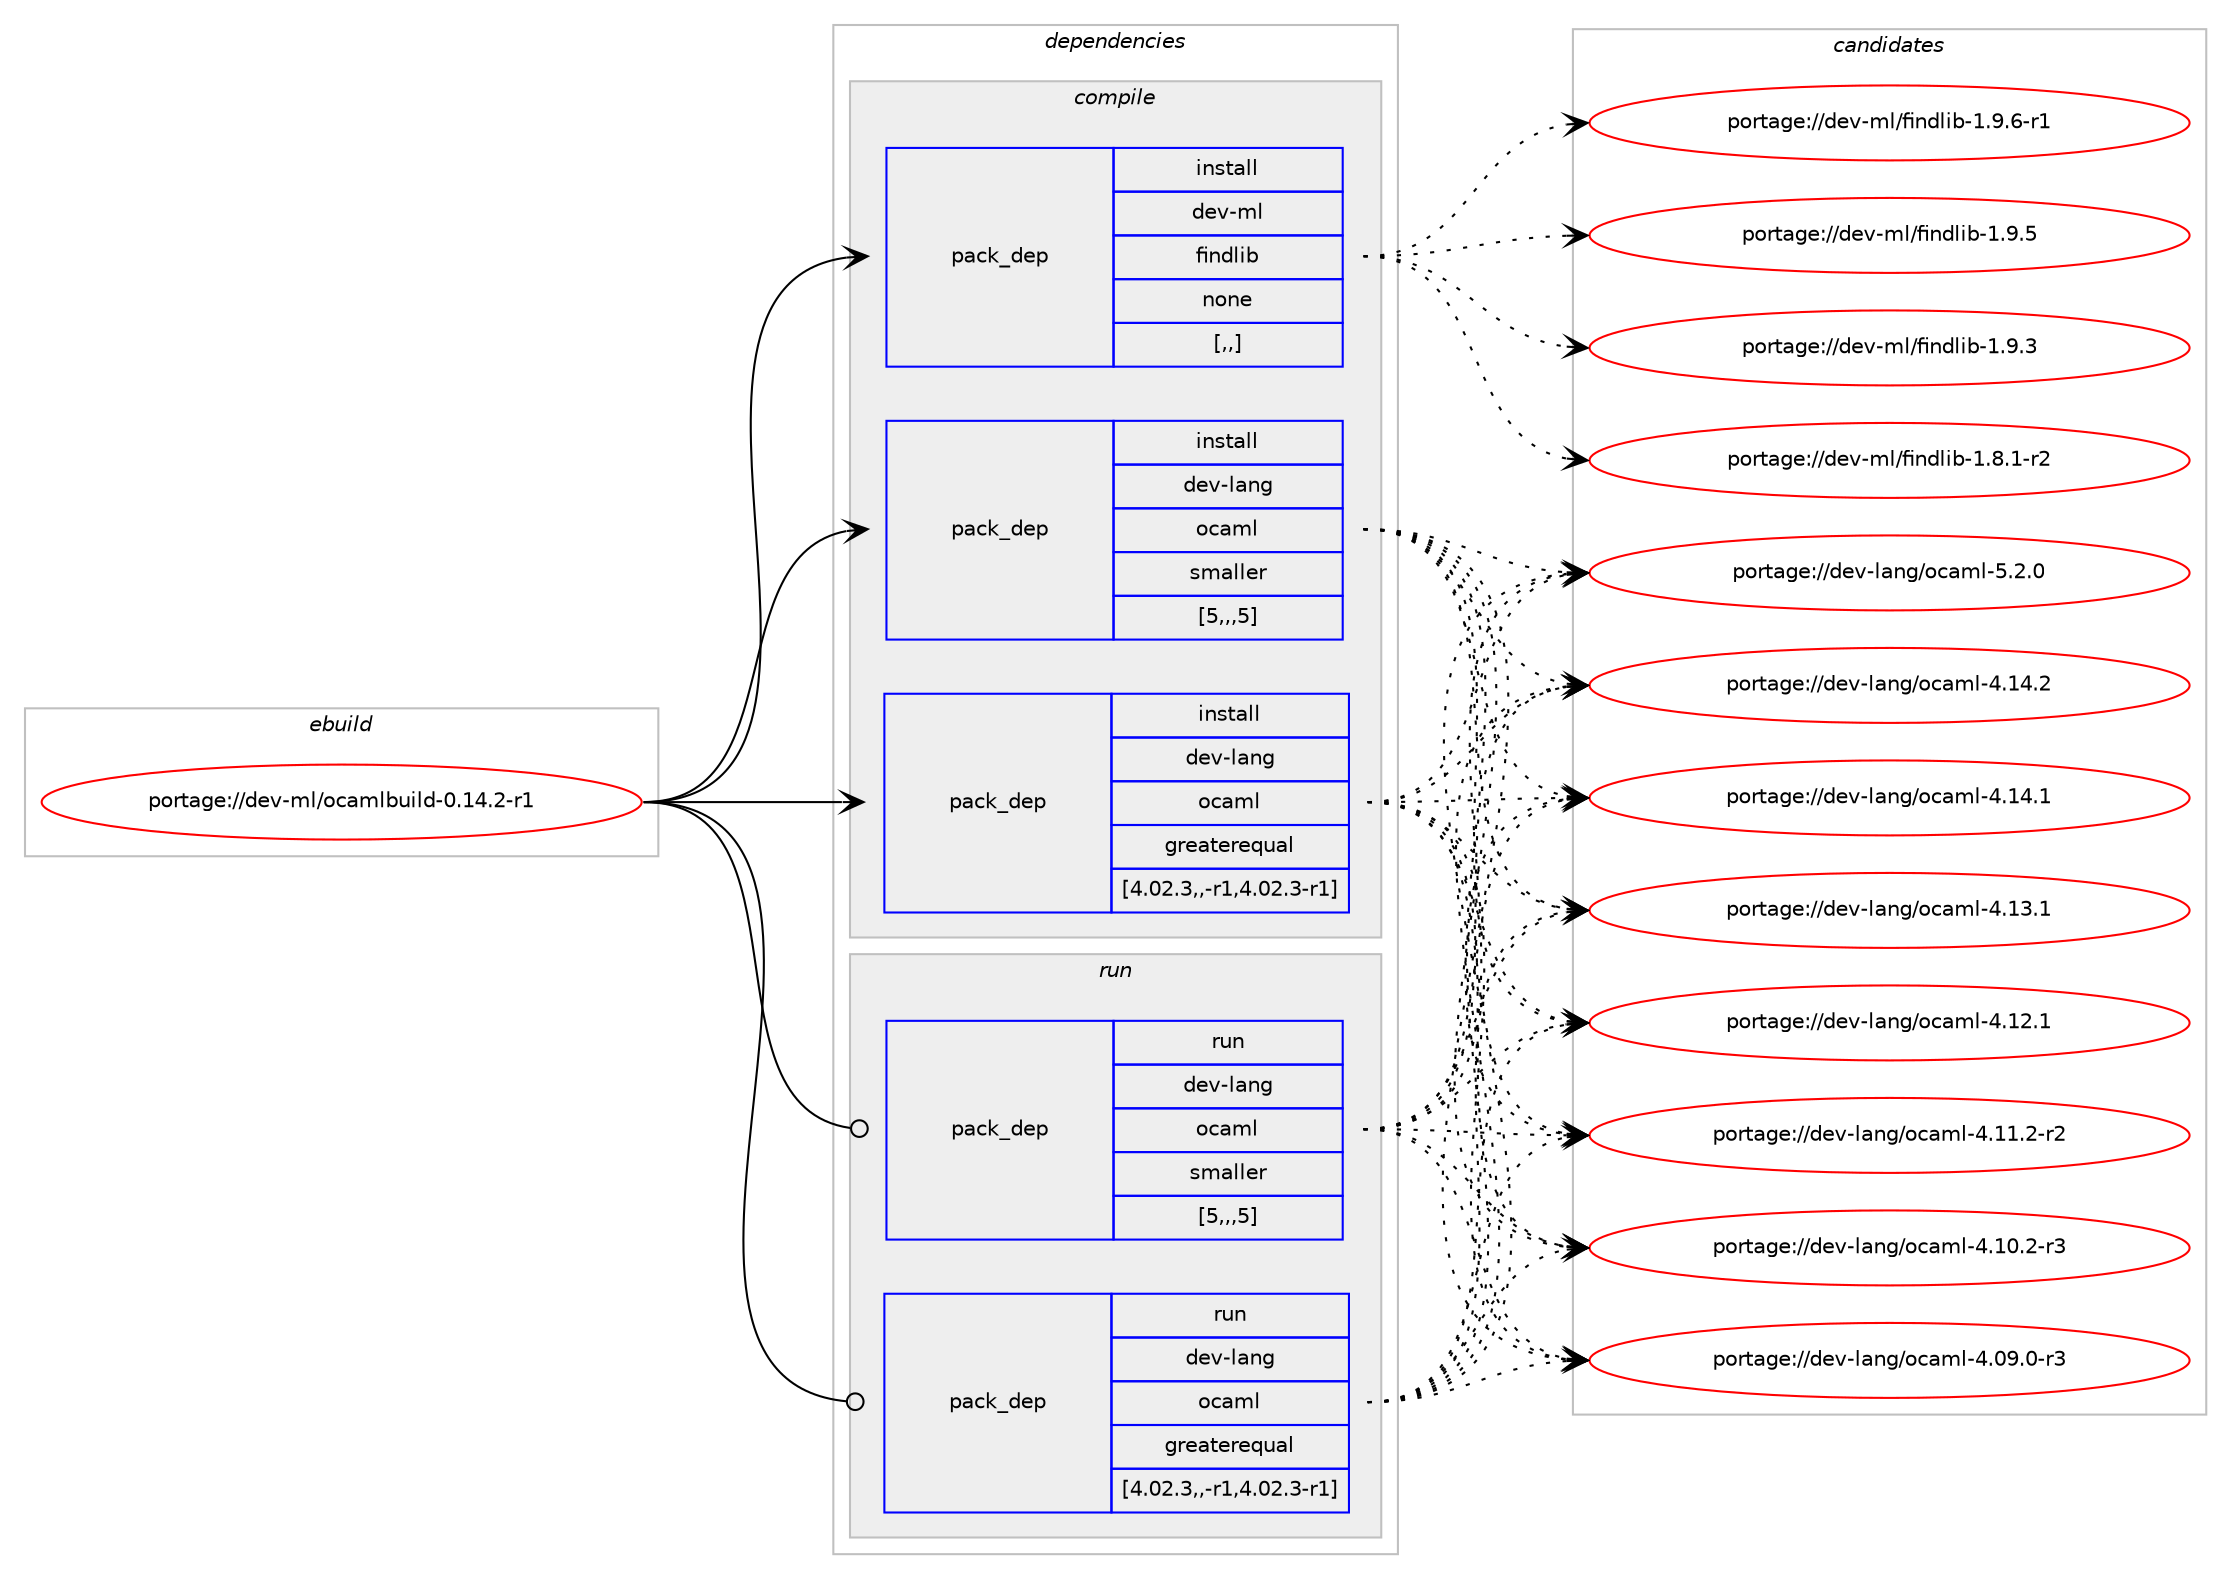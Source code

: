 digraph prolog {

# *************
# Graph options
# *************

newrank=true;
concentrate=true;
compound=true;
graph [rankdir=LR,fontname=Helvetica,fontsize=10,ranksep=1.5];#, ranksep=2.5, nodesep=0.2];
edge  [arrowhead=vee];
node  [fontname=Helvetica,fontsize=10];

# **********
# The ebuild
# **********

subgraph cluster_leftcol {
color=gray;
label=<<i>ebuild</i>>;
id [label="portage://dev-ml/ocamlbuild-0.14.2-r1", color=red, width=4, href="../dev-ml/ocamlbuild-0.14.2-r1.svg"];
}

# ****************
# The dependencies
# ****************

subgraph cluster_midcol {
color=gray;
label=<<i>dependencies</i>>;
subgraph cluster_compile {
fillcolor="#eeeeee";
style=filled;
label=<<i>compile</i>>;
subgraph pack90613 {
dependency121568 [label=<<TABLE BORDER="0" CELLBORDER="1" CELLSPACING="0" CELLPADDING="4" WIDTH="220"><TR><TD ROWSPAN="6" CELLPADDING="30">pack_dep</TD></TR><TR><TD WIDTH="110">install</TD></TR><TR><TD>dev-lang</TD></TR><TR><TD>ocaml</TD></TR><TR><TD>greaterequal</TD></TR><TR><TD>[4.02.3,,-r1,4.02.3-r1]</TD></TR></TABLE>>, shape=none, color=blue];
}
id:e -> dependency121568:w [weight=20,style="solid",arrowhead="vee"];
subgraph pack90614 {
dependency121569 [label=<<TABLE BORDER="0" CELLBORDER="1" CELLSPACING="0" CELLPADDING="4" WIDTH="220"><TR><TD ROWSPAN="6" CELLPADDING="30">pack_dep</TD></TR><TR><TD WIDTH="110">install</TD></TR><TR><TD>dev-lang</TD></TR><TR><TD>ocaml</TD></TR><TR><TD>smaller</TD></TR><TR><TD>[5,,,5]</TD></TR></TABLE>>, shape=none, color=blue];
}
id:e -> dependency121569:w [weight=20,style="solid",arrowhead="vee"];
subgraph pack90615 {
dependency121570 [label=<<TABLE BORDER="0" CELLBORDER="1" CELLSPACING="0" CELLPADDING="4" WIDTH="220"><TR><TD ROWSPAN="6" CELLPADDING="30">pack_dep</TD></TR><TR><TD WIDTH="110">install</TD></TR><TR><TD>dev-ml</TD></TR><TR><TD>findlib</TD></TR><TR><TD>none</TD></TR><TR><TD>[,,]</TD></TR></TABLE>>, shape=none, color=blue];
}
id:e -> dependency121570:w [weight=20,style="solid",arrowhead="vee"];
}
subgraph cluster_compileandrun {
fillcolor="#eeeeee";
style=filled;
label=<<i>compile and run</i>>;
}
subgraph cluster_run {
fillcolor="#eeeeee";
style=filled;
label=<<i>run</i>>;
subgraph pack90616 {
dependency121571 [label=<<TABLE BORDER="0" CELLBORDER="1" CELLSPACING="0" CELLPADDING="4" WIDTH="220"><TR><TD ROWSPAN="6" CELLPADDING="30">pack_dep</TD></TR><TR><TD WIDTH="110">run</TD></TR><TR><TD>dev-lang</TD></TR><TR><TD>ocaml</TD></TR><TR><TD>greaterequal</TD></TR><TR><TD>[4.02.3,,-r1,4.02.3-r1]</TD></TR></TABLE>>, shape=none, color=blue];
}
id:e -> dependency121571:w [weight=20,style="solid",arrowhead="odot"];
subgraph pack90617 {
dependency121572 [label=<<TABLE BORDER="0" CELLBORDER="1" CELLSPACING="0" CELLPADDING="4" WIDTH="220"><TR><TD ROWSPAN="6" CELLPADDING="30">pack_dep</TD></TR><TR><TD WIDTH="110">run</TD></TR><TR><TD>dev-lang</TD></TR><TR><TD>ocaml</TD></TR><TR><TD>smaller</TD></TR><TR><TD>[5,,,5]</TD></TR></TABLE>>, shape=none, color=blue];
}
id:e -> dependency121572:w [weight=20,style="solid",arrowhead="odot"];
}
}

# **************
# The candidates
# **************

subgraph cluster_choices {
rank=same;
color=gray;
label=<<i>candidates</i>>;

subgraph choice90613 {
color=black;
nodesep=1;
choice1001011184510897110103471119997109108455346504648 [label="portage://dev-lang/ocaml-5.2.0", color=red, width=4,href="../dev-lang/ocaml-5.2.0.svg"];
choice100101118451089711010347111999710910845524649524650 [label="portage://dev-lang/ocaml-4.14.2", color=red, width=4,href="../dev-lang/ocaml-4.14.2.svg"];
choice100101118451089711010347111999710910845524649524649 [label="portage://dev-lang/ocaml-4.14.1", color=red, width=4,href="../dev-lang/ocaml-4.14.1.svg"];
choice100101118451089711010347111999710910845524649514649 [label="portage://dev-lang/ocaml-4.13.1", color=red, width=4,href="../dev-lang/ocaml-4.13.1.svg"];
choice100101118451089711010347111999710910845524649504649 [label="portage://dev-lang/ocaml-4.12.1", color=red, width=4,href="../dev-lang/ocaml-4.12.1.svg"];
choice1001011184510897110103471119997109108455246494946504511450 [label="portage://dev-lang/ocaml-4.11.2-r2", color=red, width=4,href="../dev-lang/ocaml-4.11.2-r2.svg"];
choice1001011184510897110103471119997109108455246494846504511451 [label="portage://dev-lang/ocaml-4.10.2-r3", color=red, width=4,href="../dev-lang/ocaml-4.10.2-r3.svg"];
choice1001011184510897110103471119997109108455246485746484511451 [label="portage://dev-lang/ocaml-4.09.0-r3", color=red, width=4,href="../dev-lang/ocaml-4.09.0-r3.svg"];
dependency121568:e -> choice1001011184510897110103471119997109108455346504648:w [style=dotted,weight="100"];
dependency121568:e -> choice100101118451089711010347111999710910845524649524650:w [style=dotted,weight="100"];
dependency121568:e -> choice100101118451089711010347111999710910845524649524649:w [style=dotted,weight="100"];
dependency121568:e -> choice100101118451089711010347111999710910845524649514649:w [style=dotted,weight="100"];
dependency121568:e -> choice100101118451089711010347111999710910845524649504649:w [style=dotted,weight="100"];
dependency121568:e -> choice1001011184510897110103471119997109108455246494946504511450:w [style=dotted,weight="100"];
dependency121568:e -> choice1001011184510897110103471119997109108455246494846504511451:w [style=dotted,weight="100"];
dependency121568:e -> choice1001011184510897110103471119997109108455246485746484511451:w [style=dotted,weight="100"];
}
subgraph choice90614 {
color=black;
nodesep=1;
choice1001011184510897110103471119997109108455346504648 [label="portage://dev-lang/ocaml-5.2.0", color=red, width=4,href="../dev-lang/ocaml-5.2.0.svg"];
choice100101118451089711010347111999710910845524649524650 [label="portage://dev-lang/ocaml-4.14.2", color=red, width=4,href="../dev-lang/ocaml-4.14.2.svg"];
choice100101118451089711010347111999710910845524649524649 [label="portage://dev-lang/ocaml-4.14.1", color=red, width=4,href="../dev-lang/ocaml-4.14.1.svg"];
choice100101118451089711010347111999710910845524649514649 [label="portage://dev-lang/ocaml-4.13.1", color=red, width=4,href="../dev-lang/ocaml-4.13.1.svg"];
choice100101118451089711010347111999710910845524649504649 [label="portage://dev-lang/ocaml-4.12.1", color=red, width=4,href="../dev-lang/ocaml-4.12.1.svg"];
choice1001011184510897110103471119997109108455246494946504511450 [label="portage://dev-lang/ocaml-4.11.2-r2", color=red, width=4,href="../dev-lang/ocaml-4.11.2-r2.svg"];
choice1001011184510897110103471119997109108455246494846504511451 [label="portage://dev-lang/ocaml-4.10.2-r3", color=red, width=4,href="../dev-lang/ocaml-4.10.2-r3.svg"];
choice1001011184510897110103471119997109108455246485746484511451 [label="portage://dev-lang/ocaml-4.09.0-r3", color=red, width=4,href="../dev-lang/ocaml-4.09.0-r3.svg"];
dependency121569:e -> choice1001011184510897110103471119997109108455346504648:w [style=dotted,weight="100"];
dependency121569:e -> choice100101118451089711010347111999710910845524649524650:w [style=dotted,weight="100"];
dependency121569:e -> choice100101118451089711010347111999710910845524649524649:w [style=dotted,weight="100"];
dependency121569:e -> choice100101118451089711010347111999710910845524649514649:w [style=dotted,weight="100"];
dependency121569:e -> choice100101118451089711010347111999710910845524649504649:w [style=dotted,weight="100"];
dependency121569:e -> choice1001011184510897110103471119997109108455246494946504511450:w [style=dotted,weight="100"];
dependency121569:e -> choice1001011184510897110103471119997109108455246494846504511451:w [style=dotted,weight="100"];
dependency121569:e -> choice1001011184510897110103471119997109108455246485746484511451:w [style=dotted,weight="100"];
}
subgraph choice90615 {
color=black;
nodesep=1;
choice1001011184510910847102105110100108105984549465746544511449 [label="portage://dev-ml/findlib-1.9.6-r1", color=red, width=4,href="../dev-ml/findlib-1.9.6-r1.svg"];
choice100101118451091084710210511010010810598454946574653 [label="portage://dev-ml/findlib-1.9.5", color=red, width=4,href="../dev-ml/findlib-1.9.5.svg"];
choice100101118451091084710210511010010810598454946574651 [label="portage://dev-ml/findlib-1.9.3", color=red, width=4,href="../dev-ml/findlib-1.9.3.svg"];
choice1001011184510910847102105110100108105984549465646494511450 [label="portage://dev-ml/findlib-1.8.1-r2", color=red, width=4,href="../dev-ml/findlib-1.8.1-r2.svg"];
dependency121570:e -> choice1001011184510910847102105110100108105984549465746544511449:w [style=dotted,weight="100"];
dependency121570:e -> choice100101118451091084710210511010010810598454946574653:w [style=dotted,weight="100"];
dependency121570:e -> choice100101118451091084710210511010010810598454946574651:w [style=dotted,weight="100"];
dependency121570:e -> choice1001011184510910847102105110100108105984549465646494511450:w [style=dotted,weight="100"];
}
subgraph choice90616 {
color=black;
nodesep=1;
choice1001011184510897110103471119997109108455346504648 [label="portage://dev-lang/ocaml-5.2.0", color=red, width=4,href="../dev-lang/ocaml-5.2.0.svg"];
choice100101118451089711010347111999710910845524649524650 [label="portage://dev-lang/ocaml-4.14.2", color=red, width=4,href="../dev-lang/ocaml-4.14.2.svg"];
choice100101118451089711010347111999710910845524649524649 [label="portage://dev-lang/ocaml-4.14.1", color=red, width=4,href="../dev-lang/ocaml-4.14.1.svg"];
choice100101118451089711010347111999710910845524649514649 [label="portage://dev-lang/ocaml-4.13.1", color=red, width=4,href="../dev-lang/ocaml-4.13.1.svg"];
choice100101118451089711010347111999710910845524649504649 [label="portage://dev-lang/ocaml-4.12.1", color=red, width=4,href="../dev-lang/ocaml-4.12.1.svg"];
choice1001011184510897110103471119997109108455246494946504511450 [label="portage://dev-lang/ocaml-4.11.2-r2", color=red, width=4,href="../dev-lang/ocaml-4.11.2-r2.svg"];
choice1001011184510897110103471119997109108455246494846504511451 [label="portage://dev-lang/ocaml-4.10.2-r3", color=red, width=4,href="../dev-lang/ocaml-4.10.2-r3.svg"];
choice1001011184510897110103471119997109108455246485746484511451 [label="portage://dev-lang/ocaml-4.09.0-r3", color=red, width=4,href="../dev-lang/ocaml-4.09.0-r3.svg"];
dependency121571:e -> choice1001011184510897110103471119997109108455346504648:w [style=dotted,weight="100"];
dependency121571:e -> choice100101118451089711010347111999710910845524649524650:w [style=dotted,weight="100"];
dependency121571:e -> choice100101118451089711010347111999710910845524649524649:w [style=dotted,weight="100"];
dependency121571:e -> choice100101118451089711010347111999710910845524649514649:w [style=dotted,weight="100"];
dependency121571:e -> choice100101118451089711010347111999710910845524649504649:w [style=dotted,weight="100"];
dependency121571:e -> choice1001011184510897110103471119997109108455246494946504511450:w [style=dotted,weight="100"];
dependency121571:e -> choice1001011184510897110103471119997109108455246494846504511451:w [style=dotted,weight="100"];
dependency121571:e -> choice1001011184510897110103471119997109108455246485746484511451:w [style=dotted,weight="100"];
}
subgraph choice90617 {
color=black;
nodesep=1;
choice1001011184510897110103471119997109108455346504648 [label="portage://dev-lang/ocaml-5.2.0", color=red, width=4,href="../dev-lang/ocaml-5.2.0.svg"];
choice100101118451089711010347111999710910845524649524650 [label="portage://dev-lang/ocaml-4.14.2", color=red, width=4,href="../dev-lang/ocaml-4.14.2.svg"];
choice100101118451089711010347111999710910845524649524649 [label="portage://dev-lang/ocaml-4.14.1", color=red, width=4,href="../dev-lang/ocaml-4.14.1.svg"];
choice100101118451089711010347111999710910845524649514649 [label="portage://dev-lang/ocaml-4.13.1", color=red, width=4,href="../dev-lang/ocaml-4.13.1.svg"];
choice100101118451089711010347111999710910845524649504649 [label="portage://dev-lang/ocaml-4.12.1", color=red, width=4,href="../dev-lang/ocaml-4.12.1.svg"];
choice1001011184510897110103471119997109108455246494946504511450 [label="portage://dev-lang/ocaml-4.11.2-r2", color=red, width=4,href="../dev-lang/ocaml-4.11.2-r2.svg"];
choice1001011184510897110103471119997109108455246494846504511451 [label="portage://dev-lang/ocaml-4.10.2-r3", color=red, width=4,href="../dev-lang/ocaml-4.10.2-r3.svg"];
choice1001011184510897110103471119997109108455246485746484511451 [label="portage://dev-lang/ocaml-4.09.0-r3", color=red, width=4,href="../dev-lang/ocaml-4.09.0-r3.svg"];
dependency121572:e -> choice1001011184510897110103471119997109108455346504648:w [style=dotted,weight="100"];
dependency121572:e -> choice100101118451089711010347111999710910845524649524650:w [style=dotted,weight="100"];
dependency121572:e -> choice100101118451089711010347111999710910845524649524649:w [style=dotted,weight="100"];
dependency121572:e -> choice100101118451089711010347111999710910845524649514649:w [style=dotted,weight="100"];
dependency121572:e -> choice100101118451089711010347111999710910845524649504649:w [style=dotted,weight="100"];
dependency121572:e -> choice1001011184510897110103471119997109108455246494946504511450:w [style=dotted,weight="100"];
dependency121572:e -> choice1001011184510897110103471119997109108455246494846504511451:w [style=dotted,weight="100"];
dependency121572:e -> choice1001011184510897110103471119997109108455246485746484511451:w [style=dotted,weight="100"];
}
}

}
